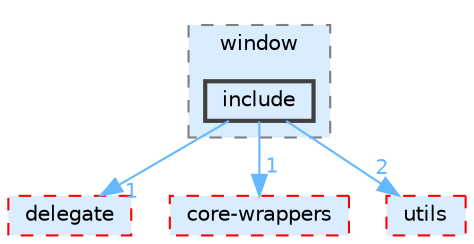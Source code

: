 digraph "lib/core/window/include"
{
 // LATEX_PDF_SIZE
  bgcolor="transparent";
  edge [fontname=Helvetica,fontsize=10,labelfontname=Helvetica,labelfontsize=10];
  node [fontname=Helvetica,fontsize=10,shape=box,height=0.2,width=0.4];
  compound=true
  subgraph clusterdir_2eb4d6a0926ce6cd9d2287e910bc6883 {
    graph [ bgcolor="#daedff", pencolor="grey50", label="window", fontname=Helvetica,fontsize=10 style="filled,dashed", URL="dir_2eb4d6a0926ce6cd9d2287e910bc6883.html",tooltip=""]
  dir_11bddd5d24d9ce86372e919ed9d905c7 [label="include", fillcolor="#daedff", color="grey25", style="filled,bold", URL="dir_11bddd5d24d9ce86372e919ed9d905c7.html",tooltip=""];
  }
  dir_39dc3696face21c9d2fd0a35e1db30ee [label="delegate", fillcolor="#daedff", color="red", style="filled,dashed", URL="dir_39dc3696face21c9d2fd0a35e1db30ee.html",tooltip=""];
  dir_3ba74b92108d0f2a02e3c2f0f685a4ec [label="core-wrappers", fillcolor="#daedff", color="red", style="filled,dashed", URL="dir_3ba74b92108d0f2a02e3c2f0f685a4ec.html",tooltip=""];
  dir_7424ed62543de5b0130e05639ffdcfce [label="utils", fillcolor="#daedff", color="red", style="filled,dashed", URL="dir_7424ed62543de5b0130e05639ffdcfce.html",tooltip=""];
  dir_11bddd5d24d9ce86372e919ed9d905c7->dir_39dc3696face21c9d2fd0a35e1db30ee [headlabel="1", labeldistance=1.5 headhref="dir_000011_000002.html" color="steelblue1" fontcolor="steelblue1"];
  dir_11bddd5d24d9ce86372e919ed9d905c7->dir_3ba74b92108d0f2a02e3c2f0f685a4ec [headlabel="1", labeldistance=1.5 headhref="dir_000011_000001.html" color="steelblue1" fontcolor="steelblue1"];
  dir_11bddd5d24d9ce86372e919ed9d905c7->dir_7424ed62543de5b0130e05639ffdcfce [headlabel="2", labeldistance=1.5 headhref="dir_000011_000025.html" color="steelblue1" fontcolor="steelblue1"];
}
